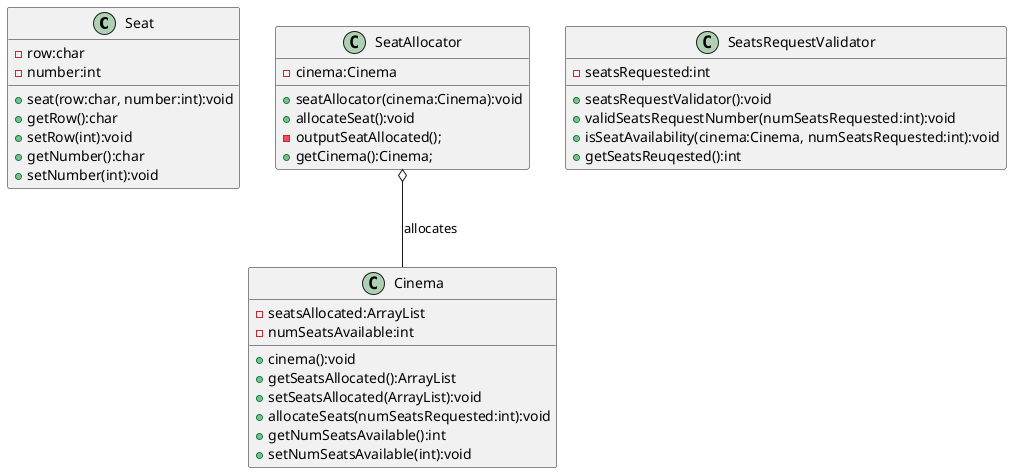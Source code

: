 @startuml
'https://plantuml.com/class-diagram


class Seat{
-row:char
-number:int
+seat(row:char, number:int):void
+getRow():char
+setRow(int):void
+getNumber():char
+setNumber(int):void
}


class Cinema{
-seatsAllocated:ArrayList
-numSeatsAvailable:int

+cinema():void
+getSeatsAllocated():ArrayList
+setSeatsAllocated(ArrayList):void
+allocateSeats(numSeatsRequested:int):void
+getNumSeatsAvailable():int
+setNumSeatsAvailable(int):void
}

SeatAllocator o-- Cinema :"allocates"
class SeatAllocator{
-cinema:Cinema

+seatAllocator(cinema:Cinema):void
+allocateSeat():void
-outputSeatAllocated();
+getCinema():Cinema;
}

class SeatsRequestValidator{
-seatsRequested:int

+seatsRequestValidator():void
+validSeatsRequestNumber(numSeatsRequested:int):void
+isSeatAvailability(cinema:Cinema, numSeatsRequested:int):void
+getSeatsReuqested():int
}


@enduml